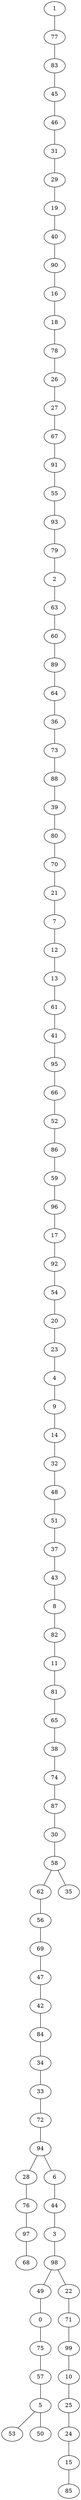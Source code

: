 strict graph G {
1;
77;
83;
45;
46;
31;
29;
19;
40;
90;
16;
18;
78;
26;
27;
67;
91;
55;
93;
79;
2;
63;
60;
89;
64;
36;
73;
88;
39;
80;
70;
21;
7;
12;
13;
61;
41;
95;
66;
52;
86;
59;
96;
17;
92;
54;
20;
23;
4;
9;
14;
32;
48;
51;
37;
43;
8;
82;
11;
81;
65;
38;
74;
87;
30;
58;
62;
56;
69;
47;
42;
84;
34;
33;
72;
94;
28;
76;
97;
68;
6;
44;
3;
98;
49;
0;
75;
57;
5;
53;
50;
22;
71;
99;
10;
25;
24;
15;
85;
35;
63 -- 60;
5 -- 50;
72 -- 94;
5 -- 53;
3 -- 98;
78 -- 26;
0 -- 75;
91 -- 55;
88 -- 39;
46 -- 31;
73 -- 88;
30 -- 58;
21 -- 7;
17 -- 92;
37 -- 43;
60 -- 89;
94 -- 6;
1 -- 77;
27 -- 67;
58 -- 62;
13 -- 61;
12 -- 13;
9 -- 14;
14 -- 32;
52 -- 86;
39 -- 80;
19 -- 40;
6 -- 44;
92 -- 54;
87 -- 30;
43 -- 8;
18 -- 78;
54 -- 20;
28 -- 76;
23 -- 4;
34 -- 33;
93 -- 79;
31 -- 29;
75 -- 57;
61 -- 41;
33 -- 72;
76 -- 97;
7 -- 12;
2 -- 63;
41 -- 95;
65 -- 38;
70 -- 21;
29 -- 19;
51 -- 37;
24 -- 15;
74 -- 87;
47 -- 42;
58 -- 35;
25 -- 24;
81 -- 65;
99 -- 10;
94 -- 28;
98 -- 49;
98 -- 22;
95 -- 66;
89 -- 64;
66 -- 52;
44 -- 3;
90 -- 16;
32 -- 48;
97 -- 68;
38 -- 74;
80 -- 70;
71 -- 99;
26 -- 27;
69 -- 47;
40 -- 90;
16 -- 18;
56 -- 69;
49 -- 0;
77 -- 83;
82 -- 11;
45 -- 46;
36 -- 73;
84 -- 34;
22 -- 71;
10 -- 25;
64 -- 36;
57 -- 5;
15 -- 85;
55 -- 93;
86 -- 59;
62 -- 56;
83 -- 45;
79 -- 2;
96 -- 17;
20 -- 23;
11 -- 81;
42 -- 84;
4 -- 9;
67 -- 91;
59 -- 96;
48 -- 51;
8 -- 82;
}
